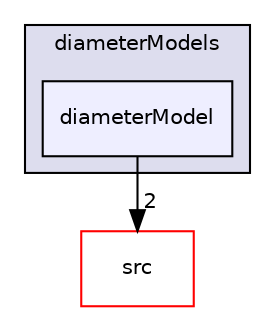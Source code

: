 digraph "applications/solvers/multiphase/reactingEulerFoam/phaseSystems/diameterModels/diameterModel" {
  bgcolor=transparent;
  compound=true
  node [ fontsize="10", fontname="Helvetica"];
  edge [ labelfontsize="10", labelfontname="Helvetica"];
  subgraph clusterdir_ccff4a0b639e19b859100d0ea51f90b7 {
    graph [ bgcolor="#ddddee", pencolor="black", label="diameterModels" fontname="Helvetica", fontsize="10", URL="dir_ccff4a0b639e19b859100d0ea51f90b7.html"]
  dir_463dc7e74943343dd6fba9fe4c921149 [shape=box, label="diameterModel", style="filled", fillcolor="#eeeeff", pencolor="black", URL="dir_463dc7e74943343dd6fba9fe4c921149.html"];
  }
  dir_68267d1309a1af8e8297ef4c3efbcdba [shape=box label="src" color="red" URL="dir_68267d1309a1af8e8297ef4c3efbcdba.html"];
  dir_463dc7e74943343dd6fba9fe4c921149->dir_68267d1309a1af8e8297ef4c3efbcdba [headlabel="2", labeldistance=1.5 headhref="dir_000210_000736.html"];
}
